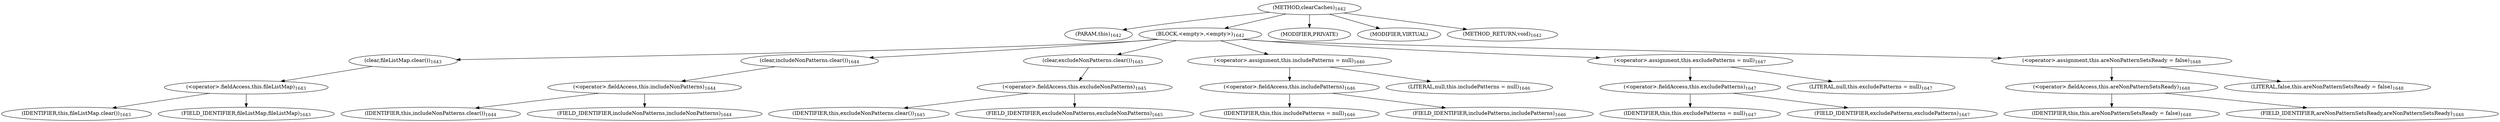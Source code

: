 digraph "clearCaches" {  
"3279" [label = <(METHOD,clearCaches)<SUB>1642</SUB>> ]
"3280" [label = <(PARAM,this)<SUB>1642</SUB>> ]
"3281" [label = <(BLOCK,&lt;empty&gt;,&lt;empty&gt;)<SUB>1642</SUB>> ]
"3282" [label = <(clear,fileListMap.clear())<SUB>1643</SUB>> ]
"3283" [label = <(&lt;operator&gt;.fieldAccess,this.fileListMap)<SUB>1643</SUB>> ]
"3284" [label = <(IDENTIFIER,this,fileListMap.clear())<SUB>1643</SUB>> ]
"3285" [label = <(FIELD_IDENTIFIER,fileListMap,fileListMap)<SUB>1643</SUB>> ]
"3286" [label = <(clear,includeNonPatterns.clear())<SUB>1644</SUB>> ]
"3287" [label = <(&lt;operator&gt;.fieldAccess,this.includeNonPatterns)<SUB>1644</SUB>> ]
"3288" [label = <(IDENTIFIER,this,includeNonPatterns.clear())<SUB>1644</SUB>> ]
"3289" [label = <(FIELD_IDENTIFIER,includeNonPatterns,includeNonPatterns)<SUB>1644</SUB>> ]
"3290" [label = <(clear,excludeNonPatterns.clear())<SUB>1645</SUB>> ]
"3291" [label = <(&lt;operator&gt;.fieldAccess,this.excludeNonPatterns)<SUB>1645</SUB>> ]
"3292" [label = <(IDENTIFIER,this,excludeNonPatterns.clear())<SUB>1645</SUB>> ]
"3293" [label = <(FIELD_IDENTIFIER,excludeNonPatterns,excludeNonPatterns)<SUB>1645</SUB>> ]
"3294" [label = <(&lt;operator&gt;.assignment,this.includePatterns = null)<SUB>1646</SUB>> ]
"3295" [label = <(&lt;operator&gt;.fieldAccess,this.includePatterns)<SUB>1646</SUB>> ]
"3296" [label = <(IDENTIFIER,this,this.includePatterns = null)<SUB>1646</SUB>> ]
"3297" [label = <(FIELD_IDENTIFIER,includePatterns,includePatterns)<SUB>1646</SUB>> ]
"3298" [label = <(LITERAL,null,this.includePatterns = null)<SUB>1646</SUB>> ]
"3299" [label = <(&lt;operator&gt;.assignment,this.excludePatterns = null)<SUB>1647</SUB>> ]
"3300" [label = <(&lt;operator&gt;.fieldAccess,this.excludePatterns)<SUB>1647</SUB>> ]
"3301" [label = <(IDENTIFIER,this,this.excludePatterns = null)<SUB>1647</SUB>> ]
"3302" [label = <(FIELD_IDENTIFIER,excludePatterns,excludePatterns)<SUB>1647</SUB>> ]
"3303" [label = <(LITERAL,null,this.excludePatterns = null)<SUB>1647</SUB>> ]
"3304" [label = <(&lt;operator&gt;.assignment,this.areNonPatternSetsReady = false)<SUB>1648</SUB>> ]
"3305" [label = <(&lt;operator&gt;.fieldAccess,this.areNonPatternSetsReady)<SUB>1648</SUB>> ]
"3306" [label = <(IDENTIFIER,this,this.areNonPatternSetsReady = false)<SUB>1648</SUB>> ]
"3307" [label = <(FIELD_IDENTIFIER,areNonPatternSetsReady,areNonPatternSetsReady)<SUB>1648</SUB>> ]
"3308" [label = <(LITERAL,false,this.areNonPatternSetsReady = false)<SUB>1648</SUB>> ]
"3309" [label = <(MODIFIER,PRIVATE)> ]
"3310" [label = <(MODIFIER,VIRTUAL)> ]
"3311" [label = <(METHOD_RETURN,void)<SUB>1642</SUB>> ]
  "3279" -> "3280" 
  "3279" -> "3281" 
  "3279" -> "3309" 
  "3279" -> "3310" 
  "3279" -> "3311" 
  "3281" -> "3282" 
  "3281" -> "3286" 
  "3281" -> "3290" 
  "3281" -> "3294" 
  "3281" -> "3299" 
  "3281" -> "3304" 
  "3282" -> "3283" 
  "3283" -> "3284" 
  "3283" -> "3285" 
  "3286" -> "3287" 
  "3287" -> "3288" 
  "3287" -> "3289" 
  "3290" -> "3291" 
  "3291" -> "3292" 
  "3291" -> "3293" 
  "3294" -> "3295" 
  "3294" -> "3298" 
  "3295" -> "3296" 
  "3295" -> "3297" 
  "3299" -> "3300" 
  "3299" -> "3303" 
  "3300" -> "3301" 
  "3300" -> "3302" 
  "3304" -> "3305" 
  "3304" -> "3308" 
  "3305" -> "3306" 
  "3305" -> "3307" 
}
